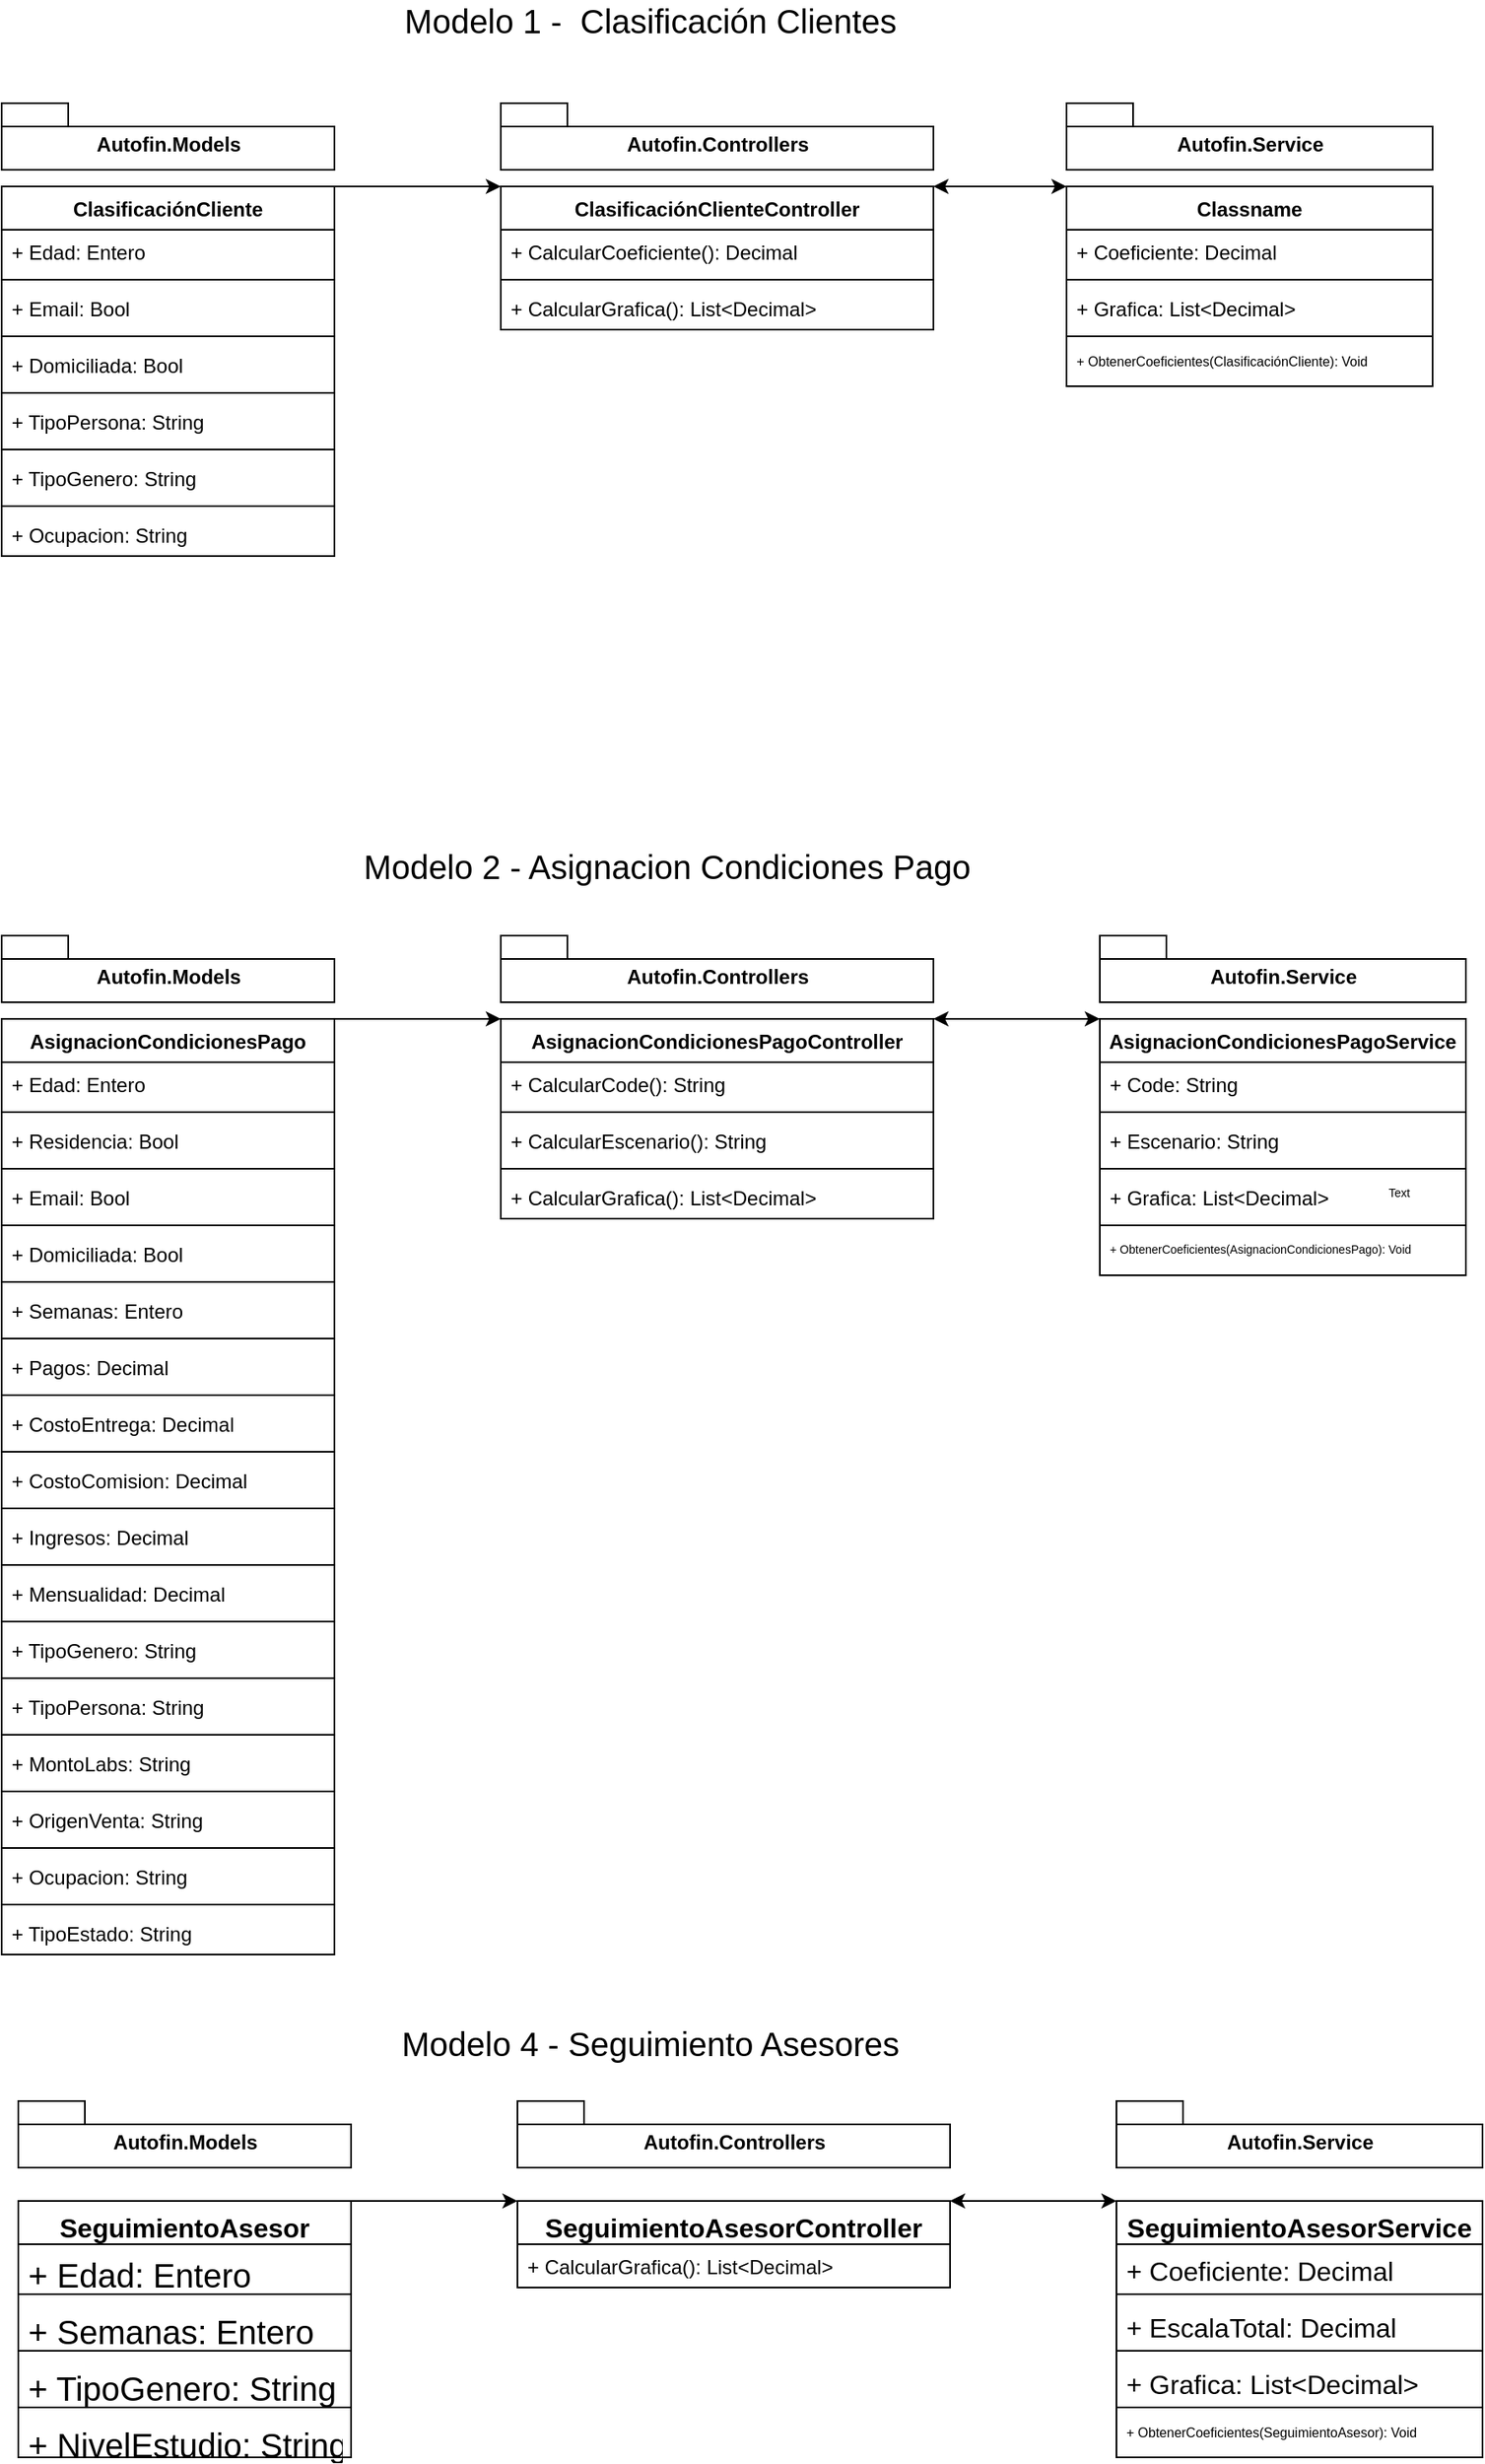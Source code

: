 <mxfile version="20.7.4" type="github">
  <diagram name="Page-1" id="c4acf3e9-155e-7222-9cf6-157b1a14988f">
    <mxGraphModel dx="1050" dy="1658" grid="1" gridSize="10" guides="1" tooltips="1" connect="1" arrows="1" fold="1" page="1" pageScale="1" pageWidth="850" pageHeight="1100" background="none" math="0" shadow="0">
      <root>
        <mxCell id="0" />
        <mxCell id="1" parent="0" />
        <mxCell id="gz-ELiUKS7A_Bemjx15V-2" value="AsignacionCondicionesPago" style="swimlane;fontStyle=1;align=center;verticalAlign=top;childLayout=stackLayout;horizontal=1;startSize=26;horizontalStack=0;resizeParent=1;resizeParentMax=0;resizeLast=0;collapsible=1;marginBottom=0;" vertex="1" parent="1">
          <mxGeometry x="10" y="-450" width="200" height="562" as="geometry" />
        </mxCell>
        <mxCell id="gz-ELiUKS7A_Bemjx15V-3" value="+ Edad: Entero" style="text;strokeColor=none;fillColor=none;align=left;verticalAlign=top;spacingLeft=4;spacingRight=4;overflow=hidden;rotatable=0;points=[[0,0.5],[1,0.5]];portConstraint=eastwest;" vertex="1" parent="gz-ELiUKS7A_Bemjx15V-2">
          <mxGeometry y="26" width="200" height="26" as="geometry" />
        </mxCell>
        <mxCell id="gz-ELiUKS7A_Bemjx15V-4" value="" style="line;strokeWidth=1;fillColor=none;align=left;verticalAlign=middle;spacingTop=-1;spacingLeft=3;spacingRight=3;rotatable=0;labelPosition=right;points=[];portConstraint=eastwest;strokeColor=inherit;" vertex="1" parent="gz-ELiUKS7A_Bemjx15V-2">
          <mxGeometry y="52" width="200" height="8" as="geometry" />
        </mxCell>
        <mxCell id="gz-ELiUKS7A_Bemjx15V-5" value="+ Residencia: Bool" style="text;strokeColor=none;fillColor=none;align=left;verticalAlign=top;spacingLeft=4;spacingRight=4;overflow=hidden;rotatable=0;points=[[0,0.5],[1,0.5]];portConstraint=eastwest;" vertex="1" parent="gz-ELiUKS7A_Bemjx15V-2">
          <mxGeometry y="60" width="200" height="26" as="geometry" />
        </mxCell>
        <mxCell id="gz-ELiUKS7A_Bemjx15V-8" value="" style="line;strokeWidth=1;fillColor=none;align=left;verticalAlign=middle;spacingTop=-1;spacingLeft=3;spacingRight=3;rotatable=0;labelPosition=right;points=[];portConstraint=eastwest;strokeColor=inherit;" vertex="1" parent="gz-ELiUKS7A_Bemjx15V-2">
          <mxGeometry y="86" width="200" height="8" as="geometry" />
        </mxCell>
        <mxCell id="gz-ELiUKS7A_Bemjx15V-7" value="+ Email: Bool&#xa;" style="text;strokeColor=none;fillColor=none;align=left;verticalAlign=top;spacingLeft=4;spacingRight=4;overflow=hidden;rotatable=0;points=[[0,0.5],[1,0.5]];portConstraint=eastwest;" vertex="1" parent="gz-ELiUKS7A_Bemjx15V-2">
          <mxGeometry y="94" width="200" height="26" as="geometry" />
        </mxCell>
        <mxCell id="gz-ELiUKS7A_Bemjx15V-10" value="" style="line;strokeWidth=1;fillColor=none;align=left;verticalAlign=middle;spacingTop=-1;spacingLeft=3;spacingRight=3;rotatable=0;labelPosition=right;points=[];portConstraint=eastwest;strokeColor=inherit;" vertex="1" parent="gz-ELiUKS7A_Bemjx15V-2">
          <mxGeometry y="120" width="200" height="8" as="geometry" />
        </mxCell>
        <mxCell id="gz-ELiUKS7A_Bemjx15V-9" value="+ Domiciliada: Bool" style="text;strokeColor=none;fillColor=none;align=left;verticalAlign=top;spacingLeft=4;spacingRight=4;overflow=hidden;rotatable=0;points=[[0,0.5],[1,0.5]];portConstraint=eastwest;" vertex="1" parent="gz-ELiUKS7A_Bemjx15V-2">
          <mxGeometry y="128" width="200" height="26" as="geometry" />
        </mxCell>
        <mxCell id="gz-ELiUKS7A_Bemjx15V-12" value="" style="line;strokeWidth=1;fillColor=none;align=left;verticalAlign=middle;spacingTop=-1;spacingLeft=3;spacingRight=3;rotatable=0;labelPosition=right;points=[];portConstraint=eastwest;strokeColor=inherit;" vertex="1" parent="gz-ELiUKS7A_Bemjx15V-2">
          <mxGeometry y="154" width="200" height="8" as="geometry" />
        </mxCell>
        <mxCell id="gz-ELiUKS7A_Bemjx15V-11" value="+ Semanas: Entero&#xa;" style="text;strokeColor=none;fillColor=none;align=left;verticalAlign=top;spacingLeft=4;spacingRight=4;overflow=hidden;rotatable=0;points=[[0,0.5],[1,0.5]];portConstraint=eastwest;" vertex="1" parent="gz-ELiUKS7A_Bemjx15V-2">
          <mxGeometry y="162" width="200" height="26" as="geometry" />
        </mxCell>
        <mxCell id="gz-ELiUKS7A_Bemjx15V-13" value="" style="line;strokeWidth=1;fillColor=none;align=left;verticalAlign=middle;spacingTop=-1;spacingLeft=3;spacingRight=3;rotatable=0;labelPosition=right;points=[];portConstraint=eastwest;strokeColor=inherit;" vertex="1" parent="gz-ELiUKS7A_Bemjx15V-2">
          <mxGeometry y="188" width="200" height="8" as="geometry" />
        </mxCell>
        <mxCell id="gz-ELiUKS7A_Bemjx15V-14" value="+ Pagos: Decimal&#xa;" style="text;strokeColor=none;fillColor=none;align=left;verticalAlign=top;spacingLeft=4;spacingRight=4;overflow=hidden;rotatable=0;points=[[0,0.5],[1,0.5]];portConstraint=eastwest;" vertex="1" parent="gz-ELiUKS7A_Bemjx15V-2">
          <mxGeometry y="196" width="200" height="26" as="geometry" />
        </mxCell>
        <mxCell id="gz-ELiUKS7A_Bemjx15V-15" value="" style="line;strokeWidth=1;fillColor=none;align=left;verticalAlign=middle;spacingTop=-1;spacingLeft=3;spacingRight=3;rotatable=0;labelPosition=right;points=[];portConstraint=eastwest;strokeColor=inherit;" vertex="1" parent="gz-ELiUKS7A_Bemjx15V-2">
          <mxGeometry y="222" width="200" height="8" as="geometry" />
        </mxCell>
        <mxCell id="gz-ELiUKS7A_Bemjx15V-17" value="+ CostoEntrega: Decimal&#xa;" style="text;strokeColor=none;fillColor=none;align=left;verticalAlign=top;spacingLeft=4;spacingRight=4;overflow=hidden;rotatable=0;points=[[0,0.5],[1,0.5]];portConstraint=eastwest;" vertex="1" parent="gz-ELiUKS7A_Bemjx15V-2">
          <mxGeometry y="230" width="200" height="26" as="geometry" />
        </mxCell>
        <mxCell id="gz-ELiUKS7A_Bemjx15V-18" value="" style="line;strokeWidth=1;fillColor=none;align=left;verticalAlign=middle;spacingTop=-1;spacingLeft=3;spacingRight=3;rotatable=0;labelPosition=right;points=[];portConstraint=eastwest;strokeColor=inherit;" vertex="1" parent="gz-ELiUKS7A_Bemjx15V-2">
          <mxGeometry y="256" width="200" height="8" as="geometry" />
        </mxCell>
        <mxCell id="gz-ELiUKS7A_Bemjx15V-20" value="+ CostoComision: Decimal" style="text;strokeColor=none;fillColor=none;align=left;verticalAlign=top;spacingLeft=4;spacingRight=4;overflow=hidden;rotatable=0;points=[[0,0.5],[1,0.5]];portConstraint=eastwest;" vertex="1" parent="gz-ELiUKS7A_Bemjx15V-2">
          <mxGeometry y="264" width="200" height="26" as="geometry" />
        </mxCell>
        <mxCell id="gz-ELiUKS7A_Bemjx15V-21" value="" style="line;strokeWidth=1;fillColor=none;align=left;verticalAlign=middle;spacingTop=-1;spacingLeft=3;spacingRight=3;rotatable=0;labelPosition=right;points=[];portConstraint=eastwest;strokeColor=inherit;" vertex="1" parent="gz-ELiUKS7A_Bemjx15V-2">
          <mxGeometry y="290" width="200" height="8" as="geometry" />
        </mxCell>
        <mxCell id="gz-ELiUKS7A_Bemjx15V-23" value="+ Ingresos: Decimal" style="text;strokeColor=none;fillColor=none;align=left;verticalAlign=top;spacingLeft=4;spacingRight=4;overflow=hidden;rotatable=0;points=[[0,0.5],[1,0.5]];portConstraint=eastwest;" vertex="1" parent="gz-ELiUKS7A_Bemjx15V-2">
          <mxGeometry y="298" width="200" height="26" as="geometry" />
        </mxCell>
        <mxCell id="gz-ELiUKS7A_Bemjx15V-24" value="" style="line;strokeWidth=1;fillColor=none;align=left;verticalAlign=middle;spacingTop=-1;spacingLeft=3;spacingRight=3;rotatable=0;labelPosition=right;points=[];portConstraint=eastwest;strokeColor=inherit;" vertex="1" parent="gz-ELiUKS7A_Bemjx15V-2">
          <mxGeometry y="324" width="200" height="8" as="geometry" />
        </mxCell>
        <mxCell id="gz-ELiUKS7A_Bemjx15V-26" value="+ Mensualidad: Decimal&#xa;" style="text;strokeColor=none;fillColor=none;align=left;verticalAlign=top;spacingLeft=4;spacingRight=4;overflow=hidden;rotatable=0;points=[[0,0.5],[1,0.5]];portConstraint=eastwest;" vertex="1" parent="gz-ELiUKS7A_Bemjx15V-2">
          <mxGeometry y="332" width="200" height="26" as="geometry" />
        </mxCell>
        <mxCell id="gz-ELiUKS7A_Bemjx15V-28" value="" style="line;strokeWidth=1;fillColor=none;align=left;verticalAlign=middle;spacingTop=-1;spacingLeft=3;spacingRight=3;rotatable=0;labelPosition=right;points=[];portConstraint=eastwest;strokeColor=inherit;" vertex="1" parent="gz-ELiUKS7A_Bemjx15V-2">
          <mxGeometry y="358" width="200" height="8" as="geometry" />
        </mxCell>
        <mxCell id="gz-ELiUKS7A_Bemjx15V-29" value="+ TipoGenero: String" style="text;strokeColor=none;fillColor=none;align=left;verticalAlign=top;spacingLeft=4;spacingRight=4;overflow=hidden;rotatable=0;points=[[0,0.5],[1,0.5]];portConstraint=eastwest;" vertex="1" parent="gz-ELiUKS7A_Bemjx15V-2">
          <mxGeometry y="366" width="200" height="26" as="geometry" />
        </mxCell>
        <mxCell id="gz-ELiUKS7A_Bemjx15V-30" value="" style="line;strokeWidth=1;fillColor=none;align=left;verticalAlign=middle;spacingTop=-1;spacingLeft=3;spacingRight=3;rotatable=0;labelPosition=right;points=[];portConstraint=eastwest;strokeColor=inherit;" vertex="1" parent="gz-ELiUKS7A_Bemjx15V-2">
          <mxGeometry y="392" width="200" height="8" as="geometry" />
        </mxCell>
        <mxCell id="gz-ELiUKS7A_Bemjx15V-31" value="+ TipoPersona: String&#xa;" style="text;strokeColor=none;fillColor=none;align=left;verticalAlign=top;spacingLeft=4;spacingRight=4;overflow=hidden;rotatable=0;points=[[0,0.5],[1,0.5]];portConstraint=eastwest;" vertex="1" parent="gz-ELiUKS7A_Bemjx15V-2">
          <mxGeometry y="400" width="200" height="26" as="geometry" />
        </mxCell>
        <mxCell id="gz-ELiUKS7A_Bemjx15V-32" value="" style="line;strokeWidth=1;fillColor=none;align=left;verticalAlign=middle;spacingTop=-1;spacingLeft=3;spacingRight=3;rotatable=0;labelPosition=right;points=[];portConstraint=eastwest;strokeColor=inherit;" vertex="1" parent="gz-ELiUKS7A_Bemjx15V-2">
          <mxGeometry y="426" width="200" height="8" as="geometry" />
        </mxCell>
        <mxCell id="gz-ELiUKS7A_Bemjx15V-33" value="+ MontoLabs: String" style="text;strokeColor=none;fillColor=none;align=left;verticalAlign=top;spacingLeft=4;spacingRight=4;overflow=hidden;rotatable=0;points=[[0,0.5],[1,0.5]];portConstraint=eastwest;" vertex="1" parent="gz-ELiUKS7A_Bemjx15V-2">
          <mxGeometry y="434" width="200" height="26" as="geometry" />
        </mxCell>
        <mxCell id="gz-ELiUKS7A_Bemjx15V-35" value="" style="line;strokeWidth=1;fillColor=none;align=left;verticalAlign=middle;spacingTop=-1;spacingLeft=3;spacingRight=3;rotatable=0;labelPosition=right;points=[];portConstraint=eastwest;strokeColor=inherit;" vertex="1" parent="gz-ELiUKS7A_Bemjx15V-2">
          <mxGeometry y="460" width="200" height="8" as="geometry" />
        </mxCell>
        <mxCell id="gz-ELiUKS7A_Bemjx15V-36" value="+ OrigenVenta: String&#xa;" style="text;strokeColor=none;fillColor=none;align=left;verticalAlign=top;spacingLeft=4;spacingRight=4;overflow=hidden;rotatable=0;points=[[0,0.5],[1,0.5]];portConstraint=eastwest;" vertex="1" parent="gz-ELiUKS7A_Bemjx15V-2">
          <mxGeometry y="468" width="200" height="26" as="geometry" />
        </mxCell>
        <mxCell id="gz-ELiUKS7A_Bemjx15V-37" value="" style="line;strokeWidth=1;fillColor=none;align=left;verticalAlign=middle;spacingTop=-1;spacingLeft=3;spacingRight=3;rotatable=0;labelPosition=right;points=[];portConstraint=eastwest;strokeColor=inherit;" vertex="1" parent="gz-ELiUKS7A_Bemjx15V-2">
          <mxGeometry y="494" width="200" height="8" as="geometry" />
        </mxCell>
        <mxCell id="gz-ELiUKS7A_Bemjx15V-38" value="+ Ocupacion: String" style="text;strokeColor=none;fillColor=none;align=left;verticalAlign=top;spacingLeft=4;spacingRight=4;overflow=hidden;rotatable=0;points=[[0,0.5],[1,0.5]];portConstraint=eastwest;" vertex="1" parent="gz-ELiUKS7A_Bemjx15V-2">
          <mxGeometry y="502" width="200" height="26" as="geometry" />
        </mxCell>
        <mxCell id="gz-ELiUKS7A_Bemjx15V-39" value="" style="line;strokeWidth=1;fillColor=none;align=left;verticalAlign=middle;spacingTop=-1;spacingLeft=3;spacingRight=3;rotatable=0;labelPosition=right;points=[];portConstraint=eastwest;strokeColor=inherit;" vertex="1" parent="gz-ELiUKS7A_Bemjx15V-2">
          <mxGeometry y="528" width="200" height="8" as="geometry" />
        </mxCell>
        <mxCell id="gz-ELiUKS7A_Bemjx15V-40" value="+ TipoEstado: String" style="text;strokeColor=none;fillColor=none;align=left;verticalAlign=top;spacingLeft=4;spacingRight=4;overflow=hidden;rotatable=0;points=[[0,0.5],[1,0.5]];portConstraint=eastwest;" vertex="1" parent="gz-ELiUKS7A_Bemjx15V-2">
          <mxGeometry y="536" width="200" height="26" as="geometry" />
        </mxCell>
        <mxCell id="gz-ELiUKS7A_Bemjx15V-41" value="Autofin.Models" style="shape=folder;fontStyle=1;spacingTop=10;tabWidth=40;tabHeight=14;tabPosition=left;html=1;" vertex="1" parent="1">
          <mxGeometry x="10" y="-500" width="200" height="40" as="geometry" />
        </mxCell>
        <mxCell id="gz-ELiUKS7A_Bemjx15V-42" value="Autofin.Controllers" style="shape=folder;fontStyle=1;spacingTop=10;tabWidth=40;tabHeight=14;tabPosition=left;html=1;" vertex="1" parent="1">
          <mxGeometry x="310" y="-500" width="260" height="40" as="geometry" />
        </mxCell>
        <mxCell id="gz-ELiUKS7A_Bemjx15V-43" value="AsignacionCondicionesPagoController" style="swimlane;fontStyle=1;align=center;verticalAlign=top;childLayout=stackLayout;horizontal=1;startSize=26;horizontalStack=0;resizeParent=1;resizeParentMax=0;resizeLast=0;collapsible=1;marginBottom=0;" vertex="1" parent="1">
          <mxGeometry x="310" y="-450" width="260" height="120" as="geometry" />
        </mxCell>
        <mxCell id="gz-ELiUKS7A_Bemjx15V-44" value="+ CalcularCode(): String" style="text;strokeColor=none;fillColor=none;align=left;verticalAlign=top;spacingLeft=4;spacingRight=4;overflow=hidden;rotatable=0;points=[[0,0.5],[1,0.5]];portConstraint=eastwest;" vertex="1" parent="gz-ELiUKS7A_Bemjx15V-43">
          <mxGeometry y="26" width="260" height="26" as="geometry" />
        </mxCell>
        <mxCell id="gz-ELiUKS7A_Bemjx15V-45" value="" style="line;strokeWidth=1;fillColor=none;align=left;verticalAlign=middle;spacingTop=-1;spacingLeft=3;spacingRight=3;rotatable=0;labelPosition=right;points=[];portConstraint=eastwest;strokeColor=inherit;" vertex="1" parent="gz-ELiUKS7A_Bemjx15V-43">
          <mxGeometry y="52" width="260" height="8" as="geometry" />
        </mxCell>
        <mxCell id="gz-ELiUKS7A_Bemjx15V-46" value="+ CalcularEscenario(): String" style="text;strokeColor=none;fillColor=none;align=left;verticalAlign=top;spacingLeft=4;spacingRight=4;overflow=hidden;rotatable=0;points=[[0,0.5],[1,0.5]];portConstraint=eastwest;" vertex="1" parent="gz-ELiUKS7A_Bemjx15V-43">
          <mxGeometry y="60" width="260" height="26" as="geometry" />
        </mxCell>
        <mxCell id="gz-ELiUKS7A_Bemjx15V-47" value="" style="line;strokeWidth=1;fillColor=none;align=left;verticalAlign=middle;spacingTop=-1;spacingLeft=3;spacingRight=3;rotatable=0;labelPosition=right;points=[];portConstraint=eastwest;strokeColor=inherit;" vertex="1" parent="gz-ELiUKS7A_Bemjx15V-43">
          <mxGeometry y="86" width="260" height="8" as="geometry" />
        </mxCell>
        <mxCell id="gz-ELiUKS7A_Bemjx15V-48" value="+ CalcularGrafica(): List&lt;Decimal&gt;" style="text;strokeColor=none;fillColor=none;align=left;verticalAlign=top;spacingLeft=4;spacingRight=4;overflow=hidden;rotatable=0;points=[[0,0.5],[1,0.5]];portConstraint=eastwest;" vertex="1" parent="gz-ELiUKS7A_Bemjx15V-43">
          <mxGeometry y="94" width="260" height="26" as="geometry" />
        </mxCell>
        <mxCell id="gz-ELiUKS7A_Bemjx15V-49" value="Autofin.Service" style="shape=folder;fontStyle=1;spacingTop=10;tabWidth=40;tabHeight=14;tabPosition=left;html=1;" vertex="1" parent="1">
          <mxGeometry x="670" y="-500" width="220" height="40" as="geometry" />
        </mxCell>
        <mxCell id="gz-ELiUKS7A_Bemjx15V-50" value="AsignacionCondicionesPagoService&#xa;" style="swimlane;fontStyle=1;align=center;verticalAlign=top;childLayout=stackLayout;horizontal=1;startSize=26;horizontalStack=0;resizeParent=1;resizeParentMax=0;resizeLast=0;collapsible=1;marginBottom=0;" vertex="1" parent="1">
          <mxGeometry x="670" y="-450" width="220" height="154" as="geometry" />
        </mxCell>
        <mxCell id="gz-ELiUKS7A_Bemjx15V-51" value="+ Code: String&#xa;" style="text;strokeColor=none;fillColor=none;align=left;verticalAlign=top;spacingLeft=4;spacingRight=4;overflow=hidden;rotatable=0;points=[[0,0.5],[1,0.5]];portConstraint=eastwest;" vertex="1" parent="gz-ELiUKS7A_Bemjx15V-50">
          <mxGeometry y="26" width="220" height="26" as="geometry" />
        </mxCell>
        <mxCell id="gz-ELiUKS7A_Bemjx15V-52" value="" style="line;strokeWidth=1;fillColor=none;align=left;verticalAlign=middle;spacingTop=-1;spacingLeft=3;spacingRight=3;rotatable=0;labelPosition=right;points=[];portConstraint=eastwest;strokeColor=inherit;" vertex="1" parent="gz-ELiUKS7A_Bemjx15V-50">
          <mxGeometry y="52" width="220" height="8" as="geometry" />
        </mxCell>
        <mxCell id="gz-ELiUKS7A_Bemjx15V-53" value="+ Escenario: String&#xa;" style="text;strokeColor=none;fillColor=none;align=left;verticalAlign=top;spacingLeft=4;spacingRight=4;overflow=hidden;rotatable=0;points=[[0,0.5],[1,0.5]];portConstraint=eastwest;" vertex="1" parent="gz-ELiUKS7A_Bemjx15V-50">
          <mxGeometry y="60" width="220" height="26" as="geometry" />
        </mxCell>
        <mxCell id="gz-ELiUKS7A_Bemjx15V-54" value="" style="line;strokeWidth=1;fillColor=none;align=left;verticalAlign=middle;spacingTop=-1;spacingLeft=3;spacingRight=3;rotatable=0;labelPosition=right;points=[];portConstraint=eastwest;strokeColor=inherit;" vertex="1" parent="gz-ELiUKS7A_Bemjx15V-50">
          <mxGeometry y="86" width="220" height="8" as="geometry" />
        </mxCell>
        <mxCell id="gz-ELiUKS7A_Bemjx15V-55" value="+ Grafica: List&lt;Decimal&gt;&#xa;" style="text;strokeColor=none;fillColor=none;align=left;verticalAlign=top;spacingLeft=4;spacingRight=4;overflow=hidden;rotatable=0;points=[[0,0.5],[1,0.5]];portConstraint=eastwest;" vertex="1" parent="gz-ELiUKS7A_Bemjx15V-50">
          <mxGeometry y="94" width="220" height="26" as="geometry" />
        </mxCell>
        <mxCell id="gz-ELiUKS7A_Bemjx15V-56" value="" style="line;strokeWidth=1;fillColor=none;align=left;verticalAlign=middle;spacingTop=-1;spacingLeft=3;spacingRight=3;rotatable=0;labelPosition=right;points=[];portConstraint=eastwest;strokeColor=inherit;" vertex="1" parent="gz-ELiUKS7A_Bemjx15V-50">
          <mxGeometry y="120" width="220" height="8" as="geometry" />
        </mxCell>
        <mxCell id="gz-ELiUKS7A_Bemjx15V-57" value="+ ObtenerCoeficientes(AsignacionCondicionesPago): Void&#xa;" style="text;strokeColor=none;fillColor=none;align=left;verticalAlign=top;spacingLeft=4;spacingRight=4;overflow=hidden;rotatable=0;points=[[0,0.5],[1,0.5]];portConstraint=eastwest;fontSize=7;" vertex="1" parent="gz-ELiUKS7A_Bemjx15V-50">
          <mxGeometry y="128" width="220" height="26" as="geometry" />
        </mxCell>
        <mxCell id="gz-ELiUKS7A_Bemjx15V-58" value="" style="endArrow=classic;html=1;rounded=0;entryX=0;entryY=0;entryDx=0;entryDy=0;exitX=1;exitY=0;exitDx=0;exitDy=0;" edge="1" parent="1" source="gz-ELiUKS7A_Bemjx15V-2" target="gz-ELiUKS7A_Bemjx15V-43">
          <mxGeometry width="50" height="50" relative="1" as="geometry">
            <mxPoint x="210" y="-360" as="sourcePoint" />
            <mxPoint x="260" y="-410" as="targetPoint" />
          </mxGeometry>
        </mxCell>
        <mxCell id="gz-ELiUKS7A_Bemjx15V-59" value="" style="endArrow=classic;startArrow=classic;html=1;rounded=0;exitX=1;exitY=0;exitDx=0;exitDy=0;entryX=0;entryY=0;entryDx=0;entryDy=0;" edge="1" parent="1" source="gz-ELiUKS7A_Bemjx15V-43" target="gz-ELiUKS7A_Bemjx15V-50">
          <mxGeometry width="50" height="50" relative="1" as="geometry">
            <mxPoint x="570" y="-400" as="sourcePoint" />
            <mxPoint x="620" y="-450" as="targetPoint" />
          </mxGeometry>
        </mxCell>
        <mxCell id="gz-ELiUKS7A_Bemjx15V-61" value="Text" style="text;html=1;strokeColor=none;fillColor=none;align=center;verticalAlign=middle;whiteSpace=wrap;rounded=0;fontSize=7;" vertex="1" parent="1">
          <mxGeometry x="820" y="-360" width="60" height="30" as="geometry" />
        </mxCell>
        <mxCell id="gz-ELiUKS7A_Bemjx15V-62" value="&lt;div&gt;&lt;font style=&quot;font-size: 20px;&quot;&gt;Modelo 2 - Asignacion Condiciones Pago&lt;/font&gt;&lt;/div&gt;&lt;div&gt;&lt;font style=&quot;font-size: 20px;&quot;&gt;&lt;br&gt;&lt;/font&gt;&lt;/div&gt;" style="text;html=1;strokeColor=none;fillColor=none;align=center;verticalAlign=middle;whiteSpace=wrap;rounded=0;fontSize=7;" vertex="1" parent="1">
          <mxGeometry x="50" y="-540" width="720" height="20" as="geometry" />
        </mxCell>
        <mxCell id="gz-ELiUKS7A_Bemjx15V-63" value="&lt;div&gt;&lt;font style=&quot;font-size: 20px;&quot;&gt;Modelo 1 -&amp;nbsp; Clasificación Clientes&lt;br&gt;&lt;/font&gt;&lt;/div&gt;" style="text;html=1;strokeColor=none;fillColor=none;align=center;verticalAlign=middle;whiteSpace=wrap;rounded=0;fontSize=7;" vertex="1" parent="1">
          <mxGeometry x="40" y="-1060" width="720" height="20" as="geometry" />
        </mxCell>
        <mxCell id="gz-ELiUKS7A_Bemjx15V-64" value="Autofin.Models" style="shape=folder;fontStyle=1;spacingTop=10;tabWidth=40;tabHeight=14;tabPosition=left;html=1;" vertex="1" parent="1">
          <mxGeometry x="10" y="-1000" width="200" height="40" as="geometry" />
        </mxCell>
        <mxCell id="gz-ELiUKS7A_Bemjx15V-65" value="Autofin.Controllers" style="shape=folder;fontStyle=1;spacingTop=10;tabWidth=40;tabHeight=14;tabPosition=left;html=1;" vertex="1" parent="1">
          <mxGeometry x="310" y="-1000" width="260" height="40" as="geometry" />
        </mxCell>
        <mxCell id="gz-ELiUKS7A_Bemjx15V-67" value="Autofin.Service" style="shape=folder;fontStyle=1;spacingTop=10;tabWidth=40;tabHeight=14;tabPosition=left;html=1;" vertex="1" parent="1">
          <mxGeometry x="650" y="-1000" width="220" height="40" as="geometry" />
        </mxCell>
        <mxCell id="gz-ELiUKS7A_Bemjx15V-68" value="ClasificaciónCliente" style="swimlane;fontStyle=1;align=center;verticalAlign=top;childLayout=stackLayout;horizontal=1;startSize=26;horizontalStack=0;resizeParent=1;resizeParentMax=0;resizeLast=0;collapsible=1;marginBottom=0;fontSize=12;" vertex="1" parent="1">
          <mxGeometry x="10" y="-950" width="200" height="222" as="geometry" />
        </mxCell>
        <mxCell id="gz-ELiUKS7A_Bemjx15V-69" value="+ Edad: Entero" style="text;strokeColor=none;fillColor=none;align=left;verticalAlign=top;spacingLeft=4;spacingRight=4;overflow=hidden;rotatable=0;points=[[0,0.5],[1,0.5]];portConstraint=eastwest;fontSize=12;" vertex="1" parent="gz-ELiUKS7A_Bemjx15V-68">
          <mxGeometry y="26" width="200" height="26" as="geometry" />
        </mxCell>
        <mxCell id="gz-ELiUKS7A_Bemjx15V-70" value="" style="line;strokeWidth=1;fillColor=none;align=left;verticalAlign=middle;spacingTop=-1;spacingLeft=3;spacingRight=3;rotatable=0;labelPosition=right;points=[];portConstraint=eastwest;strokeColor=inherit;fontSize=20;" vertex="1" parent="gz-ELiUKS7A_Bemjx15V-68">
          <mxGeometry y="52" width="200" height="8" as="geometry" />
        </mxCell>
        <mxCell id="gz-ELiUKS7A_Bemjx15V-71" value="+ Email: Bool&#xa;" style="text;strokeColor=none;fillColor=none;align=left;verticalAlign=top;spacingLeft=4;spacingRight=4;overflow=hidden;rotatable=0;points=[[0,0.5],[1,0.5]];portConstraint=eastwest;fontSize=12;" vertex="1" parent="gz-ELiUKS7A_Bemjx15V-68">
          <mxGeometry y="60" width="200" height="26" as="geometry" />
        </mxCell>
        <mxCell id="gz-ELiUKS7A_Bemjx15V-72" value="" style="line;strokeWidth=1;fillColor=none;align=left;verticalAlign=middle;spacingTop=-1;spacingLeft=3;spacingRight=3;rotatable=0;labelPosition=right;points=[];portConstraint=eastwest;strokeColor=inherit;fontSize=12;" vertex="1" parent="gz-ELiUKS7A_Bemjx15V-68">
          <mxGeometry y="86" width="200" height="8" as="geometry" />
        </mxCell>
        <mxCell id="gz-ELiUKS7A_Bemjx15V-73" value="+ Domiciliada: Bool&#xa;" style="text;strokeColor=none;fillColor=none;align=left;verticalAlign=top;spacingLeft=4;spacingRight=4;overflow=hidden;rotatable=0;points=[[0,0.5],[1,0.5]];portConstraint=eastwest;fontSize=12;" vertex="1" parent="gz-ELiUKS7A_Bemjx15V-68">
          <mxGeometry y="94" width="200" height="26" as="geometry" />
        </mxCell>
        <mxCell id="gz-ELiUKS7A_Bemjx15V-74" value="" style="line;strokeWidth=1;fillColor=none;align=left;verticalAlign=middle;spacingTop=-1;spacingLeft=3;spacingRight=3;rotatable=0;labelPosition=right;points=[];portConstraint=eastwest;strokeColor=inherit;fontSize=12;" vertex="1" parent="gz-ELiUKS7A_Bemjx15V-68">
          <mxGeometry y="120" width="200" height="8" as="geometry" />
        </mxCell>
        <mxCell id="gz-ELiUKS7A_Bemjx15V-75" value="+ TipoPersona: String&#xa;" style="text;strokeColor=none;fillColor=none;align=left;verticalAlign=top;spacingLeft=4;spacingRight=4;overflow=hidden;rotatable=0;points=[[0,0.5],[1,0.5]];portConstraint=eastwest;fontSize=12;" vertex="1" parent="gz-ELiUKS7A_Bemjx15V-68">
          <mxGeometry y="128" width="200" height="26" as="geometry" />
        </mxCell>
        <mxCell id="gz-ELiUKS7A_Bemjx15V-76" value="" style="line;strokeWidth=1;fillColor=none;align=left;verticalAlign=middle;spacingTop=-1;spacingLeft=3;spacingRight=3;rotatable=0;labelPosition=right;points=[];portConstraint=eastwest;strokeColor=inherit;fontSize=12;" vertex="1" parent="gz-ELiUKS7A_Bemjx15V-68">
          <mxGeometry y="154" width="200" height="8" as="geometry" />
        </mxCell>
        <mxCell id="gz-ELiUKS7A_Bemjx15V-77" value="+ TipoGenero: String&#xa;" style="text;strokeColor=none;fillColor=none;align=left;verticalAlign=top;spacingLeft=4;spacingRight=4;overflow=hidden;rotatable=0;points=[[0,0.5],[1,0.5]];portConstraint=eastwest;fontSize=12;" vertex="1" parent="gz-ELiUKS7A_Bemjx15V-68">
          <mxGeometry y="162" width="200" height="26" as="geometry" />
        </mxCell>
        <mxCell id="gz-ELiUKS7A_Bemjx15V-78" value="" style="line;strokeWidth=1;fillColor=none;align=left;verticalAlign=middle;spacingTop=-1;spacingLeft=3;spacingRight=3;rotatable=0;labelPosition=right;points=[];portConstraint=eastwest;strokeColor=inherit;fontSize=12;" vertex="1" parent="gz-ELiUKS7A_Bemjx15V-68">
          <mxGeometry y="188" width="200" height="8" as="geometry" />
        </mxCell>
        <mxCell id="gz-ELiUKS7A_Bemjx15V-79" value="+ Ocupacion: String&#xa;" style="text;strokeColor=none;fillColor=none;align=left;verticalAlign=top;spacingLeft=4;spacingRight=4;overflow=hidden;rotatable=0;points=[[0,0.5],[1,0.5]];portConstraint=eastwest;fontSize=12;" vertex="1" parent="gz-ELiUKS7A_Bemjx15V-68">
          <mxGeometry y="196" width="200" height="26" as="geometry" />
        </mxCell>
        <mxCell id="gz-ELiUKS7A_Bemjx15V-80" value="ClasificaciónClienteController&#xa;" style="swimlane;fontStyle=1;align=center;verticalAlign=top;childLayout=stackLayout;horizontal=1;startSize=26;horizontalStack=0;resizeParent=1;resizeParentMax=0;resizeLast=0;collapsible=1;marginBottom=0;fontSize=12;" vertex="1" parent="1">
          <mxGeometry x="310" y="-950" width="260" height="86" as="geometry" />
        </mxCell>
        <mxCell id="gz-ELiUKS7A_Bemjx15V-81" value="+ CalcularCoeficiente(): Decimal&#xa;" style="text;strokeColor=none;fillColor=none;align=left;verticalAlign=top;spacingLeft=4;spacingRight=4;overflow=hidden;rotatable=0;points=[[0,0.5],[1,0.5]];portConstraint=eastwest;fontSize=12;" vertex="1" parent="gz-ELiUKS7A_Bemjx15V-80">
          <mxGeometry y="26" width="260" height="26" as="geometry" />
        </mxCell>
        <mxCell id="gz-ELiUKS7A_Bemjx15V-82" value="" style="line;strokeWidth=1;fillColor=none;align=left;verticalAlign=middle;spacingTop=-1;spacingLeft=3;spacingRight=3;rotatable=0;labelPosition=right;points=[];portConstraint=eastwest;strokeColor=inherit;fontSize=12;" vertex="1" parent="gz-ELiUKS7A_Bemjx15V-80">
          <mxGeometry y="52" width="260" height="8" as="geometry" />
        </mxCell>
        <mxCell id="gz-ELiUKS7A_Bemjx15V-83" value="+ CalcularGrafica(): List&lt;Decimal&gt;&#xa;" style="text;strokeColor=none;fillColor=none;align=left;verticalAlign=top;spacingLeft=4;spacingRight=4;overflow=hidden;rotatable=0;points=[[0,0.5],[1,0.5]];portConstraint=eastwest;fontSize=12;" vertex="1" parent="gz-ELiUKS7A_Bemjx15V-80">
          <mxGeometry y="60" width="260" height="26" as="geometry" />
        </mxCell>
        <mxCell id="gz-ELiUKS7A_Bemjx15V-84" value="Classname" style="swimlane;fontStyle=1;align=center;verticalAlign=top;childLayout=stackLayout;horizontal=1;startSize=26;horizontalStack=0;resizeParent=1;resizeParentMax=0;resizeLast=0;collapsible=1;marginBottom=0;fontSize=12;" vertex="1" parent="1">
          <mxGeometry x="650" y="-950" width="220" height="120" as="geometry" />
        </mxCell>
        <mxCell id="gz-ELiUKS7A_Bemjx15V-85" value="+ Coeficiente: Decimal&#xa;" style="text;strokeColor=none;fillColor=none;align=left;verticalAlign=top;spacingLeft=4;spacingRight=4;overflow=hidden;rotatable=0;points=[[0,0.5],[1,0.5]];portConstraint=eastwest;fontSize=12;" vertex="1" parent="gz-ELiUKS7A_Bemjx15V-84">
          <mxGeometry y="26" width="220" height="26" as="geometry" />
        </mxCell>
        <mxCell id="gz-ELiUKS7A_Bemjx15V-86" value="" style="line;strokeWidth=1;fillColor=none;align=left;verticalAlign=middle;spacingTop=-1;spacingLeft=3;spacingRight=3;rotatable=0;labelPosition=right;points=[];portConstraint=eastwest;strokeColor=inherit;fontSize=12;" vertex="1" parent="gz-ELiUKS7A_Bemjx15V-84">
          <mxGeometry y="52" width="220" height="8" as="geometry" />
        </mxCell>
        <mxCell id="gz-ELiUKS7A_Bemjx15V-87" value="+ Grafica: List&lt;Decimal&gt;&#xa;" style="text;strokeColor=none;fillColor=none;align=left;verticalAlign=top;spacingLeft=4;spacingRight=4;overflow=hidden;rotatable=0;points=[[0,0.5],[1,0.5]];portConstraint=eastwest;fontSize=12;" vertex="1" parent="gz-ELiUKS7A_Bemjx15V-84">
          <mxGeometry y="60" width="220" height="26" as="geometry" />
        </mxCell>
        <mxCell id="gz-ELiUKS7A_Bemjx15V-88" value="" style="line;strokeWidth=1;fillColor=none;align=left;verticalAlign=middle;spacingTop=-1;spacingLeft=3;spacingRight=3;rotatable=0;labelPosition=right;points=[];portConstraint=eastwest;strokeColor=inherit;fontSize=12;" vertex="1" parent="gz-ELiUKS7A_Bemjx15V-84">
          <mxGeometry y="86" width="220" height="8" as="geometry" />
        </mxCell>
        <mxCell id="gz-ELiUKS7A_Bemjx15V-89" value="+ ObtenerCoeficientes(ClasificaciónCliente): Void&#xa;" style="text;strokeColor=none;fillColor=none;align=left;verticalAlign=top;spacingLeft=4;spacingRight=4;overflow=hidden;rotatable=0;points=[[0,0.5],[1,0.5]];portConstraint=eastwest;fontSize=8;" vertex="1" parent="gz-ELiUKS7A_Bemjx15V-84">
          <mxGeometry y="94" width="220" height="26" as="geometry" />
        </mxCell>
        <mxCell id="gz-ELiUKS7A_Bemjx15V-90" value="" style="endArrow=classic;html=1;rounded=0;fontSize=8;exitX=1;exitY=0;exitDx=0;exitDy=0;entryX=0;entryY=0;entryDx=0;entryDy=0;" edge="1" parent="1" source="gz-ELiUKS7A_Bemjx15V-68" target="gz-ELiUKS7A_Bemjx15V-80">
          <mxGeometry width="50" height="50" relative="1" as="geometry">
            <mxPoint x="400" y="-800" as="sourcePoint" />
            <mxPoint x="450" y="-850" as="targetPoint" />
          </mxGeometry>
        </mxCell>
        <mxCell id="gz-ELiUKS7A_Bemjx15V-91" value="" style="endArrow=classic;startArrow=classic;html=1;rounded=0;fontSize=8;entryX=0;entryY=0;entryDx=0;entryDy=0;exitX=1;exitY=0;exitDx=0;exitDy=0;" edge="1" parent="1" source="gz-ELiUKS7A_Bemjx15V-80" target="gz-ELiUKS7A_Bemjx15V-84">
          <mxGeometry width="50" height="50" relative="1" as="geometry">
            <mxPoint x="400" y="-800" as="sourcePoint" />
            <mxPoint x="450" y="-850" as="targetPoint" />
          </mxGeometry>
        </mxCell>
        <mxCell id="gz-ELiUKS7A_Bemjx15V-92" value="&lt;div style=&quot;font-size: 20px;&quot;&gt;&lt;font style=&quot;font-size: 20px;&quot;&gt;Modelo 4 - Seguimiento Asesores&lt;br&gt;&lt;/font&gt;&lt;div data-ccp-timestamp=&quot;1671640706315&quot;&gt;&lt;table style=&quot;border-collapse:collapse;width:158pt&quot; width=&quot;210&quot;&gt;&lt;colgroup&gt;&lt;col style=&quot;width:48pt&quot; width=&quot;64&quot; span=&quot;2&quot;&gt;&lt;col style=&quot;width:62pt&quot; width=&quot;82&quot;&gt;&lt;/colgroup&gt;&lt;tbody&gt;&lt;tr style=&quot;height:15.0pt&quot; height=&quot;20&quot;&gt;&lt;td style=&quot;width:158pt;height:15.0pt&quot; class=&quot;xl59&quot; colspan=&quot;3&quot; width=&quot;210&quot; height=&quot;20&quot;&gt;&lt;br&gt;&lt;/td&gt;&lt;/tr&gt;&lt;/tbody&gt;&lt;/table&gt;&lt;/div&gt;&lt;/div&gt;&lt;div style=&quot;font-size: 20px;&quot;&gt;&lt;font style=&quot;font-size: 20px;&quot;&gt;&lt;br&gt;&lt;/font&gt;&lt;/div&gt;" style="text;html=1;strokeColor=none;fillColor=none;align=center;verticalAlign=middle;whiteSpace=wrap;rounded=0;fontSize=7;" vertex="1" parent="1">
          <mxGeometry x="40" y="180" width="720" height="20" as="geometry" />
        </mxCell>
        <mxCell id="gz-ELiUKS7A_Bemjx15V-93" value="Autofin.Models" style="shape=folder;fontStyle=1;spacingTop=10;tabWidth=40;tabHeight=14;tabPosition=left;html=1;" vertex="1" parent="1">
          <mxGeometry x="20" y="200" width="200" height="40" as="geometry" />
        </mxCell>
        <mxCell id="gz-ELiUKS7A_Bemjx15V-94" value="Autofin.Controllers" style="shape=folder;fontStyle=1;spacingTop=10;tabWidth=40;tabHeight=14;tabPosition=left;html=1;" vertex="1" parent="1">
          <mxGeometry x="320" y="200" width="260" height="40" as="geometry" />
        </mxCell>
        <mxCell id="gz-ELiUKS7A_Bemjx15V-95" value="Autofin.Service" style="shape=folder;fontStyle=1;spacingTop=10;tabWidth=40;tabHeight=14;tabPosition=left;html=1;" vertex="1" parent="1">
          <mxGeometry x="680" y="200" width="220" height="40" as="geometry" />
        </mxCell>
        <mxCell id="gz-ELiUKS7A_Bemjx15V-96" value="SeguimientoAsesor" style="swimlane;fontStyle=1;align=center;verticalAlign=top;childLayout=stackLayout;horizontal=1;startSize=26;horizontalStack=0;resizeParent=1;resizeParentMax=0;resizeLast=0;collapsible=1;marginBottom=0;fontSize=16;" vertex="1" parent="1">
          <mxGeometry x="20" y="260" width="200" height="154" as="geometry" />
        </mxCell>
        <mxCell id="gz-ELiUKS7A_Bemjx15V-97" value="+ Edad: Entero&#xa;" style="text;strokeColor=none;fillColor=none;align=left;verticalAlign=top;spacingLeft=4;spacingRight=4;overflow=hidden;rotatable=0;points=[[0,0.5],[1,0.5]];portConstraint=eastwest;fontSize=20;" vertex="1" parent="gz-ELiUKS7A_Bemjx15V-96">
          <mxGeometry y="26" width="200" height="26" as="geometry" />
        </mxCell>
        <mxCell id="gz-ELiUKS7A_Bemjx15V-98" value="" style="line;strokeWidth=1;fillColor=none;align=left;verticalAlign=middle;spacingTop=-1;spacingLeft=3;spacingRight=3;rotatable=0;labelPosition=right;points=[];portConstraint=eastwest;strokeColor=inherit;fontSize=20;" vertex="1" parent="gz-ELiUKS7A_Bemjx15V-96">
          <mxGeometry y="52" width="200" height="8" as="geometry" />
        </mxCell>
        <mxCell id="gz-ELiUKS7A_Bemjx15V-99" value="+ Semanas: Entero&#xa;" style="text;strokeColor=none;fillColor=none;align=left;verticalAlign=top;spacingLeft=4;spacingRight=4;overflow=hidden;rotatable=0;points=[[0,0.5],[1,0.5]];portConstraint=eastwest;fontSize=20;" vertex="1" parent="gz-ELiUKS7A_Bemjx15V-96">
          <mxGeometry y="60" width="200" height="26" as="geometry" />
        </mxCell>
        <mxCell id="gz-ELiUKS7A_Bemjx15V-100" value="" style="line;strokeWidth=1;fillColor=none;align=left;verticalAlign=middle;spacingTop=-1;spacingLeft=3;spacingRight=3;rotatable=0;labelPosition=right;points=[];portConstraint=eastwest;strokeColor=inherit;fontSize=20;" vertex="1" parent="gz-ELiUKS7A_Bemjx15V-96">
          <mxGeometry y="86" width="200" height="8" as="geometry" />
        </mxCell>
        <mxCell id="gz-ELiUKS7A_Bemjx15V-101" value="+ TipoGenero: String&#xa;" style="text;strokeColor=none;fillColor=none;align=left;verticalAlign=top;spacingLeft=4;spacingRight=4;overflow=hidden;rotatable=0;points=[[0,0.5],[1,0.5]];portConstraint=eastwest;fontSize=20;" vertex="1" parent="gz-ELiUKS7A_Bemjx15V-96">
          <mxGeometry y="94" width="200" height="26" as="geometry" />
        </mxCell>
        <mxCell id="gz-ELiUKS7A_Bemjx15V-102" value="" style="line;strokeWidth=1;fillColor=none;align=left;verticalAlign=middle;spacingTop=-1;spacingLeft=3;spacingRight=3;rotatable=0;labelPosition=right;points=[];portConstraint=eastwest;strokeColor=inherit;fontSize=20;" vertex="1" parent="gz-ELiUKS7A_Bemjx15V-96">
          <mxGeometry y="120" width="200" height="8" as="geometry" />
        </mxCell>
        <mxCell id="gz-ELiUKS7A_Bemjx15V-103" value="+ NivelEstudio: String&#xa;" style="text;strokeColor=none;fillColor=none;align=left;verticalAlign=top;spacingLeft=4;spacingRight=4;overflow=hidden;rotatable=0;points=[[0,0.5],[1,0.5]];portConstraint=eastwest;fontSize=20;" vertex="1" parent="gz-ELiUKS7A_Bemjx15V-96">
          <mxGeometry y="128" width="200" height="26" as="geometry" />
        </mxCell>
        <mxCell id="gz-ELiUKS7A_Bemjx15V-104" value="SeguimientoAsesorController" style="swimlane;fontStyle=1;align=center;verticalAlign=top;childLayout=stackLayout;horizontal=1;startSize=26;horizontalStack=0;resizeParent=1;resizeParentMax=0;resizeLast=0;collapsible=1;marginBottom=0;fontSize=16;" vertex="1" parent="1">
          <mxGeometry x="320" y="260" width="260" height="52" as="geometry" />
        </mxCell>
        <mxCell id="gz-ELiUKS7A_Bemjx15V-105" value="+ CalcularGrafica(): List&lt;Decimal&gt;&#xa;" style="text;strokeColor=none;fillColor=none;align=left;verticalAlign=top;spacingLeft=4;spacingRight=4;overflow=hidden;rotatable=0;points=[[0,0.5],[1,0.5]];portConstraint=eastwest;fontSize=12;" vertex="1" parent="gz-ELiUKS7A_Bemjx15V-104">
          <mxGeometry y="26" width="260" height="26" as="geometry" />
        </mxCell>
        <mxCell id="gz-ELiUKS7A_Bemjx15V-108" value="SeguimientoAsesorService&#xa;" style="swimlane;fontStyle=1;align=center;verticalAlign=top;childLayout=stackLayout;horizontal=1;startSize=26;horizontalStack=0;resizeParent=1;resizeParentMax=0;resizeLast=0;collapsible=1;marginBottom=0;fontSize=16;" vertex="1" parent="1">
          <mxGeometry x="680" y="260" width="220" height="154" as="geometry" />
        </mxCell>
        <mxCell id="gz-ELiUKS7A_Bemjx15V-109" value="+ Coeficiente: Decimal&#xa;" style="text;strokeColor=none;fillColor=none;align=left;verticalAlign=top;spacingLeft=4;spacingRight=4;overflow=hidden;rotatable=0;points=[[0,0.5],[1,0.5]];portConstraint=eastwest;fontSize=16;" vertex="1" parent="gz-ELiUKS7A_Bemjx15V-108">
          <mxGeometry y="26" width="220" height="26" as="geometry" />
        </mxCell>
        <mxCell id="gz-ELiUKS7A_Bemjx15V-110" value="" style="line;strokeWidth=1;fillColor=none;align=left;verticalAlign=middle;spacingTop=-1;spacingLeft=3;spacingRight=3;rotatable=0;labelPosition=right;points=[];portConstraint=eastwest;strokeColor=inherit;fontSize=16;" vertex="1" parent="gz-ELiUKS7A_Bemjx15V-108">
          <mxGeometry y="52" width="220" height="8" as="geometry" />
        </mxCell>
        <mxCell id="gz-ELiUKS7A_Bemjx15V-111" value="+ EscalaTotal: Decimal&#xa;" style="text;strokeColor=none;fillColor=none;align=left;verticalAlign=top;spacingLeft=4;spacingRight=4;overflow=hidden;rotatable=0;points=[[0,0.5],[1,0.5]];portConstraint=eastwest;fontSize=16;" vertex="1" parent="gz-ELiUKS7A_Bemjx15V-108">
          <mxGeometry y="60" width="220" height="26" as="geometry" />
        </mxCell>
        <mxCell id="gz-ELiUKS7A_Bemjx15V-112" value="" style="line;strokeWidth=1;fillColor=none;align=left;verticalAlign=middle;spacingTop=-1;spacingLeft=3;spacingRight=3;rotatable=0;labelPosition=right;points=[];portConstraint=eastwest;strokeColor=inherit;fontSize=16;" vertex="1" parent="gz-ELiUKS7A_Bemjx15V-108">
          <mxGeometry y="86" width="220" height="8" as="geometry" />
        </mxCell>
        <mxCell id="gz-ELiUKS7A_Bemjx15V-114" value="+ Grafica: List&lt;Decimal&gt;&#xa;" style="text;strokeColor=none;fillColor=none;align=left;verticalAlign=top;spacingLeft=4;spacingRight=4;overflow=hidden;rotatable=0;points=[[0,0.5],[1,0.5]];portConstraint=eastwest;fontSize=16;" vertex="1" parent="gz-ELiUKS7A_Bemjx15V-108">
          <mxGeometry y="94" width="220" height="26" as="geometry" />
        </mxCell>
        <mxCell id="gz-ELiUKS7A_Bemjx15V-115" value="" style="line;strokeWidth=1;fillColor=none;align=left;verticalAlign=middle;spacingTop=-1;spacingLeft=3;spacingRight=3;rotatable=0;labelPosition=right;points=[];portConstraint=eastwest;strokeColor=inherit;fontSize=16;" vertex="1" parent="gz-ELiUKS7A_Bemjx15V-108">
          <mxGeometry y="120" width="220" height="8" as="geometry" />
        </mxCell>
        <mxCell id="gz-ELiUKS7A_Bemjx15V-116" value="+ ObtenerCoeficientes(SeguimientoAsesor): Void" style="text;strokeColor=none;fillColor=none;align=left;verticalAlign=top;spacingLeft=4;spacingRight=4;overflow=hidden;rotatable=0;points=[[0,0.5],[1,0.5]];portConstraint=eastwest;fontSize=8;" vertex="1" parent="gz-ELiUKS7A_Bemjx15V-108">
          <mxGeometry y="128" width="220" height="26" as="geometry" />
        </mxCell>
        <mxCell id="gz-ELiUKS7A_Bemjx15V-117" value="" style="endArrow=classic;html=1;rounded=0;fontSize=8;exitX=1;exitY=0;exitDx=0;exitDy=0;entryX=0;entryY=0;entryDx=0;entryDy=0;" edge="1" parent="1" source="gz-ELiUKS7A_Bemjx15V-96" target="gz-ELiUKS7A_Bemjx15V-104">
          <mxGeometry width="50" height="50" relative="1" as="geometry">
            <mxPoint x="220" y="310" as="sourcePoint" />
            <mxPoint x="270" y="260" as="targetPoint" />
          </mxGeometry>
        </mxCell>
        <mxCell id="gz-ELiUKS7A_Bemjx15V-118" value="" style="endArrow=classic;startArrow=classic;html=1;rounded=0;fontSize=8;exitX=1;exitY=0;exitDx=0;exitDy=0;entryX=0;entryY=0;entryDx=0;entryDy=0;" edge="1" parent="1" source="gz-ELiUKS7A_Bemjx15V-104" target="gz-ELiUKS7A_Bemjx15V-108">
          <mxGeometry width="50" height="50" relative="1" as="geometry">
            <mxPoint x="580" y="310" as="sourcePoint" />
            <mxPoint x="630" y="260" as="targetPoint" />
          </mxGeometry>
        </mxCell>
      </root>
    </mxGraphModel>
  </diagram>
</mxfile>
